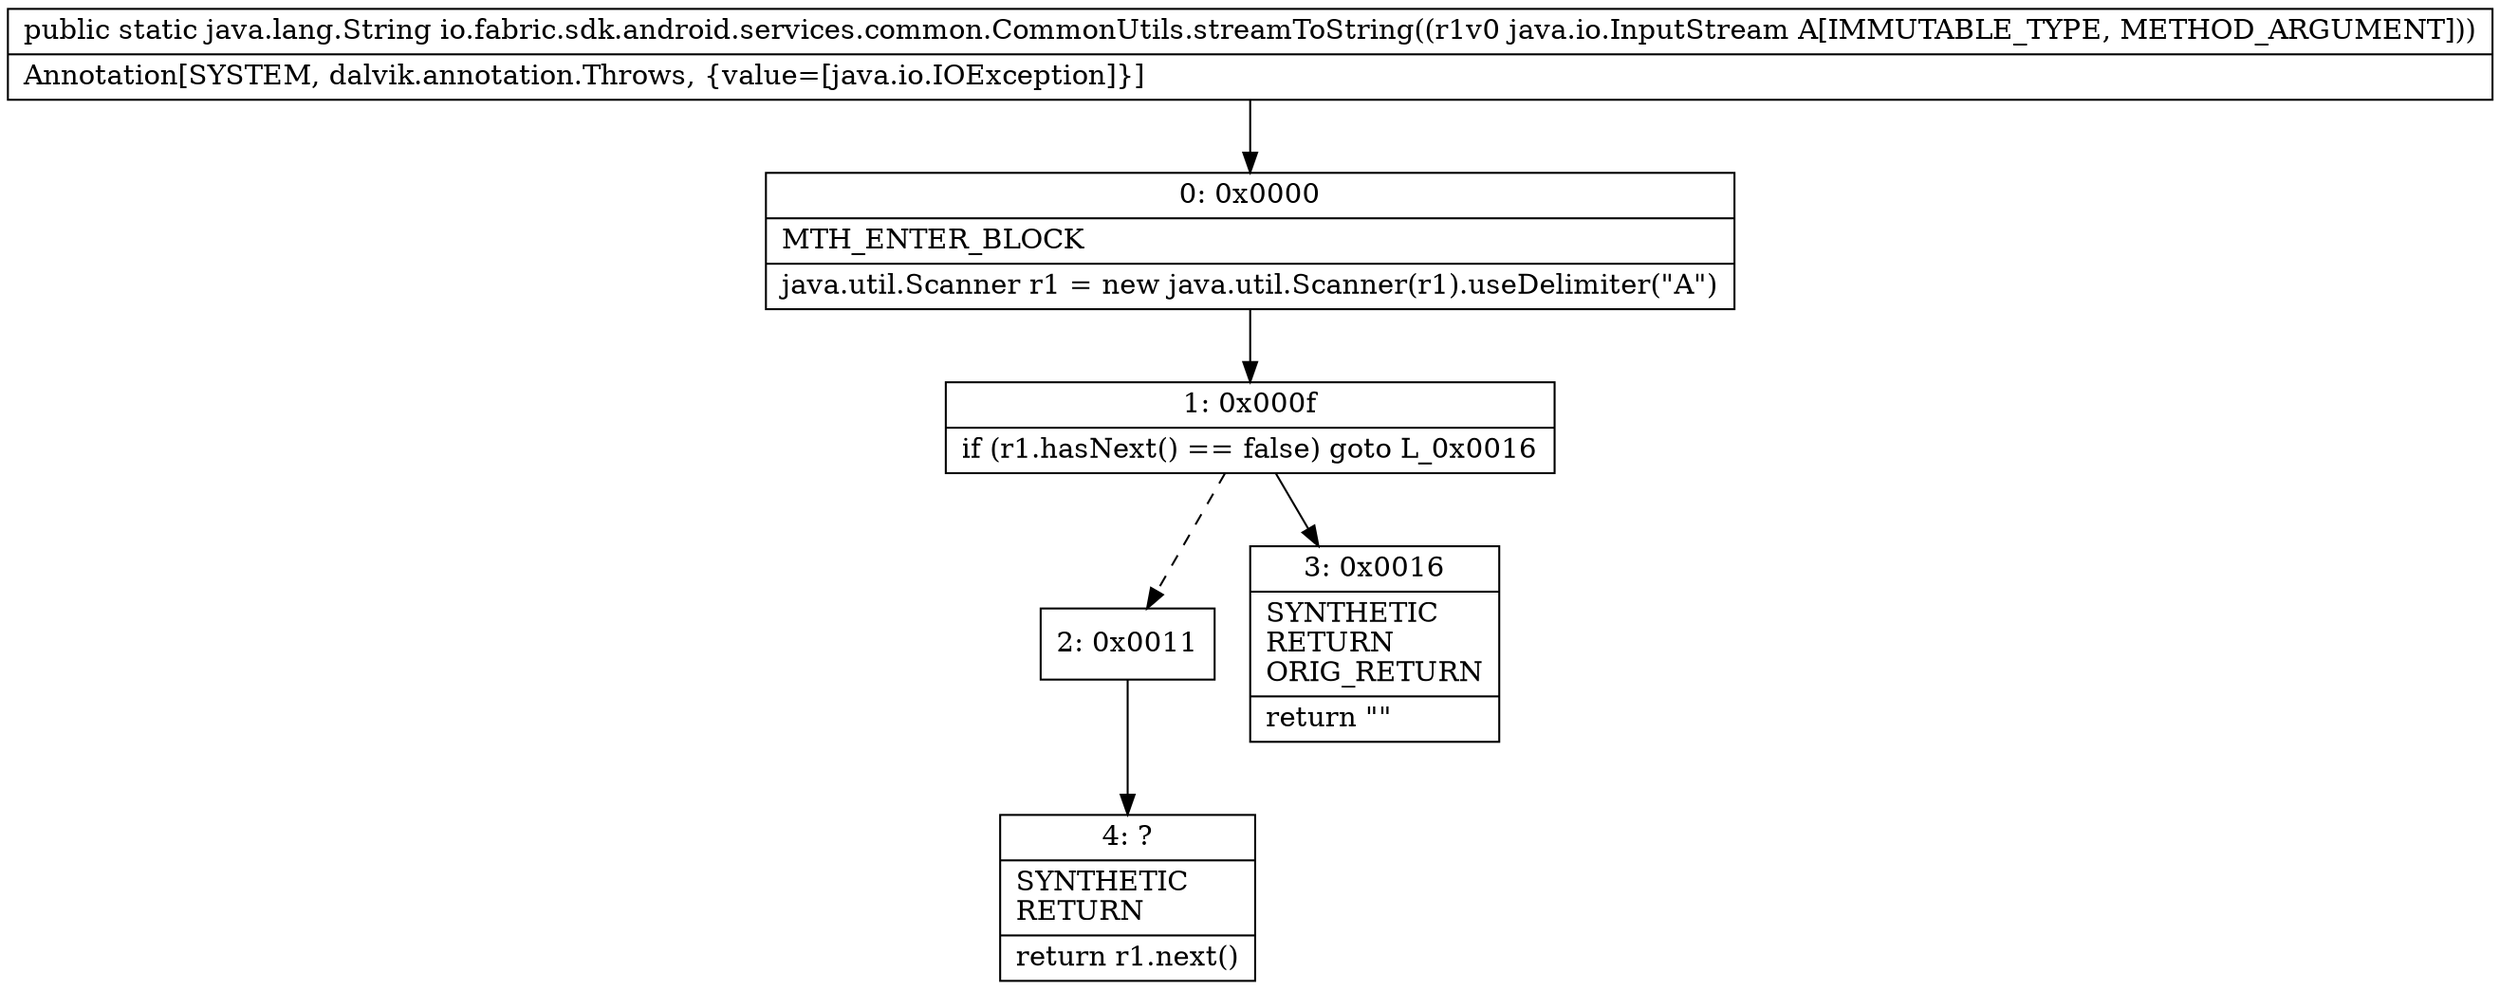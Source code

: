digraph "CFG forio.fabric.sdk.android.services.common.CommonUtils.streamToString(Ljava\/io\/InputStream;)Ljava\/lang\/String;" {
Node_0 [shape=record,label="{0\:\ 0x0000|MTH_ENTER_BLOCK\l|java.util.Scanner r1 = new java.util.Scanner(r1).useDelimiter(\"A\")\l}"];
Node_1 [shape=record,label="{1\:\ 0x000f|if (r1.hasNext() == false) goto L_0x0016\l}"];
Node_2 [shape=record,label="{2\:\ 0x0011}"];
Node_3 [shape=record,label="{3\:\ 0x0016|SYNTHETIC\lRETURN\lORIG_RETURN\l|return \"\"\l}"];
Node_4 [shape=record,label="{4\:\ ?|SYNTHETIC\lRETURN\l|return r1.next()\l}"];
MethodNode[shape=record,label="{public static java.lang.String io.fabric.sdk.android.services.common.CommonUtils.streamToString((r1v0 java.io.InputStream A[IMMUTABLE_TYPE, METHOD_ARGUMENT]))  | Annotation[SYSTEM, dalvik.annotation.Throws, \{value=[java.io.IOException]\}]\l}"];
MethodNode -> Node_0;
Node_0 -> Node_1;
Node_1 -> Node_2[style=dashed];
Node_1 -> Node_3;
Node_2 -> Node_4;
}

